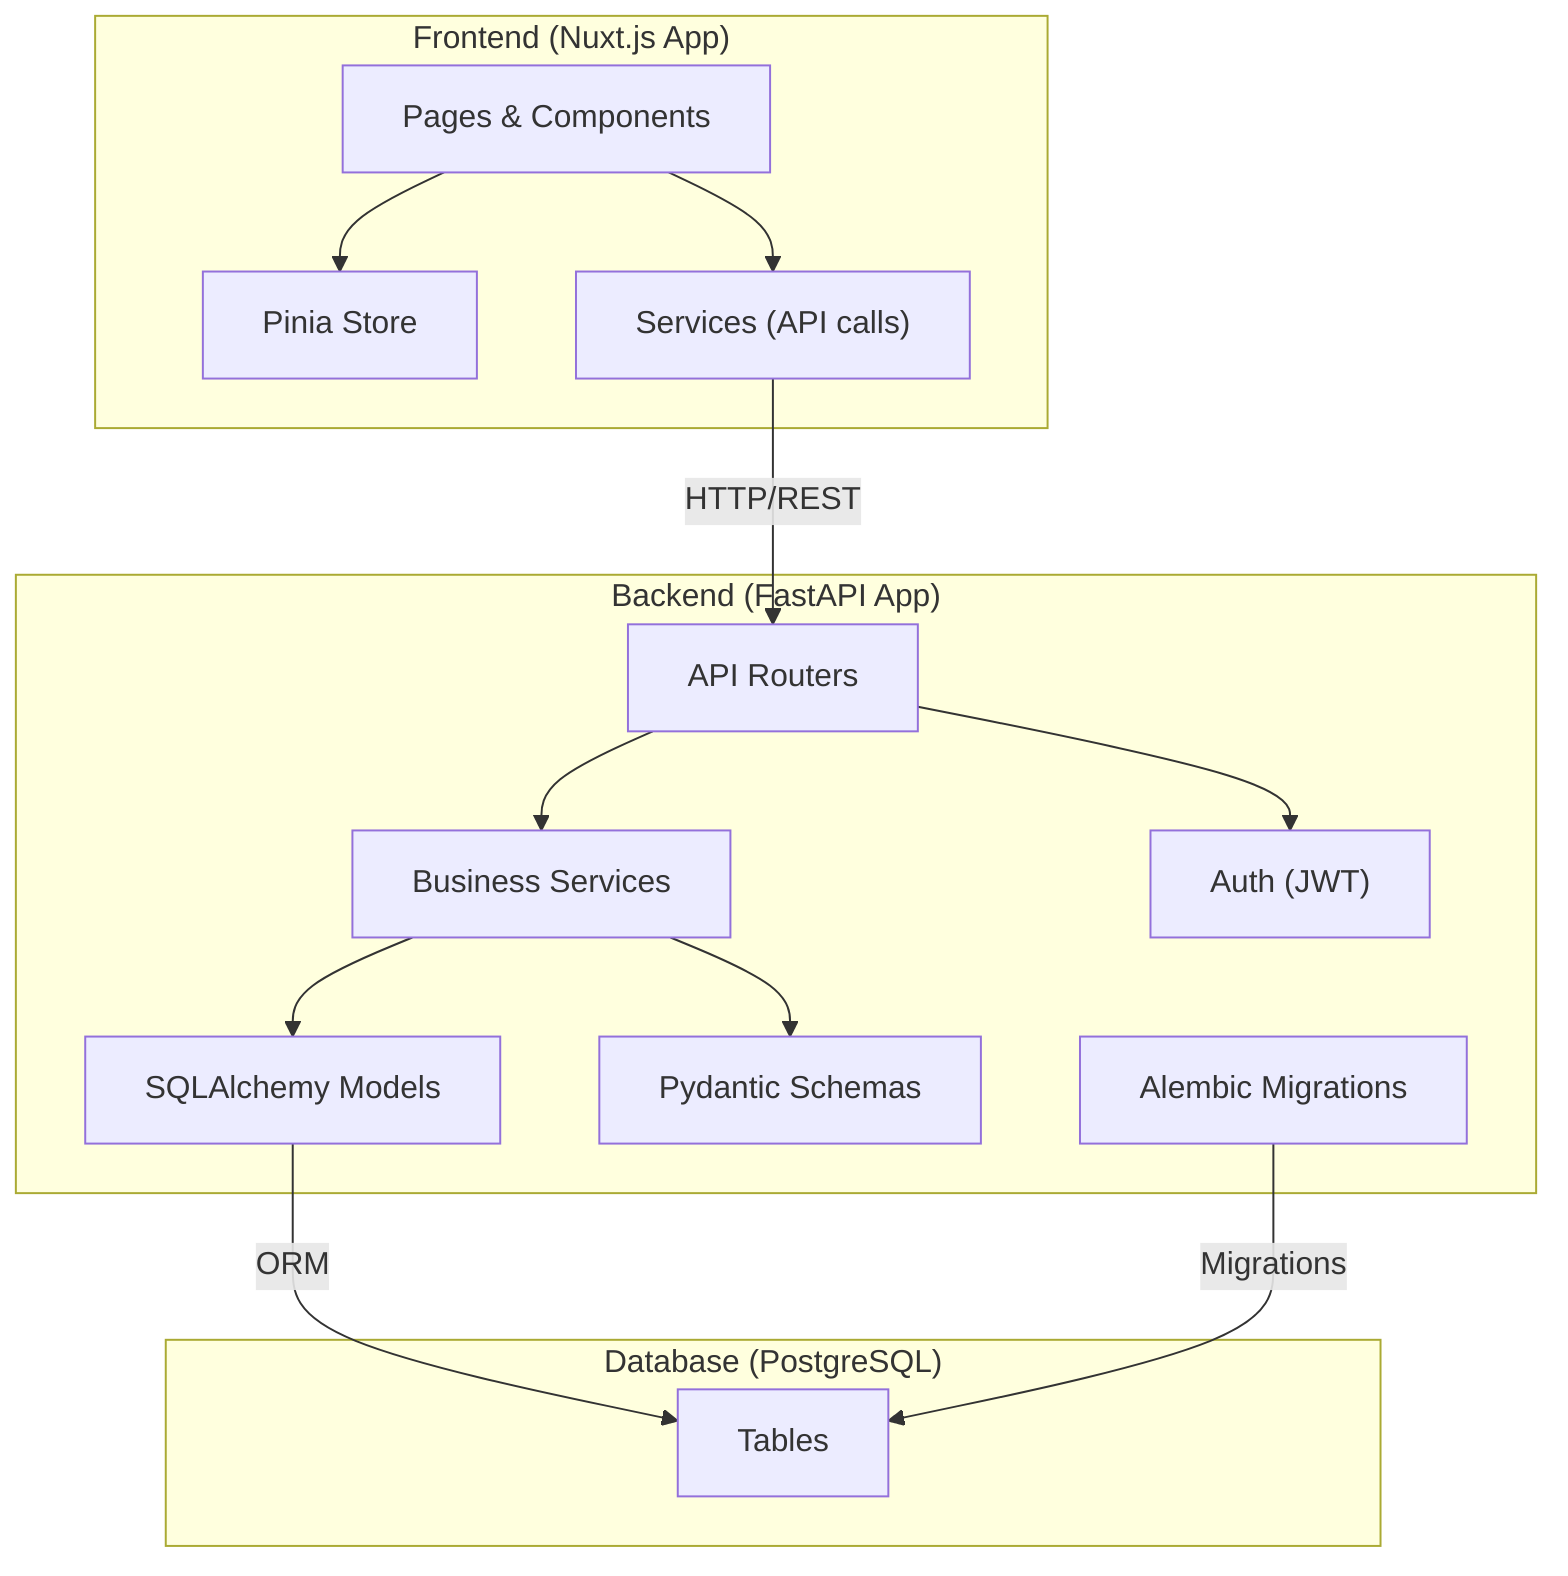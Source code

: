 %% Component Diagram - Trans Comarapa

flowchart TB
    %% Frontend
    subgraph Frontend ["Frontend (Nuxt.js App)"]
        FE1["Pages & Components"]
        FE2["Pinia Store"]
        FE3["Services (API calls)"]
    end

    %% Backend
    subgraph Backend ["Backend (FastAPI App)"]
        BE1["API Routers"]
        BE2["Business Services"]
        BE3["Auth (JWT)"]
        BE4["SQLAlchemy Models"]
        BE5["Pydantic Schemas"]
        BE6["Alembic Migrations"]
    end

    %% Database
    subgraph Database ["Database (PostgreSQL)"]
        DB1["Tables"]
    end

    %% Relaciones
    FE1 --> FE2
    FE1 --> FE3
    FE3 -- "HTTP/REST" --> BE1
    BE1 --> BE2
    BE1 --> BE3
    BE2 --> BE4
    BE2 --> BE5
    BE4 -- "ORM" --> DB1
    BE6 -- "Migrations" --> DB1